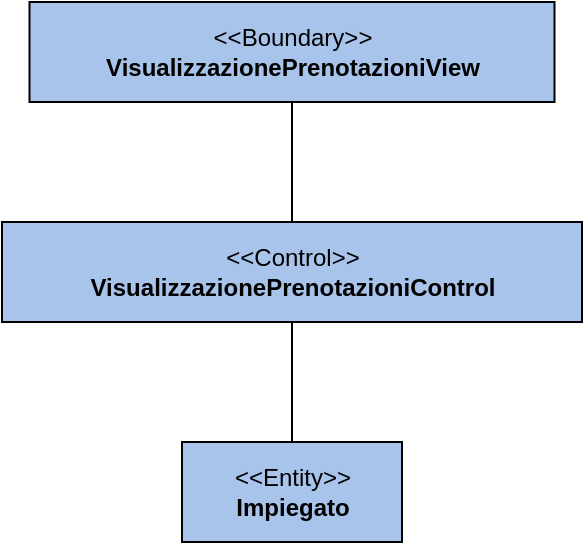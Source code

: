 <mxfile version="13.9.6" type="device"><diagram name="Page-1" id="929967ad-93f9-6ef4-fab6-5d389245f69c"><mxGraphModel dx="1422" dy="791" grid="1" gridSize="10" guides="1" tooltips="1" connect="1" arrows="1" fold="1" page="1" pageScale="1.5" pageWidth="1169" pageHeight="826" background="none" math="0" shadow="0"><root><mxCell id="0" style=";html=1;"/><mxCell id="1" style=";html=1;" parent="0"/><mxCell id="qwX3oTCfdqMI3JBmAdr7-1" value="&amp;lt;&amp;lt;Entity&amp;gt;&amp;gt;&lt;br&gt;&lt;b&gt;Impiegato&lt;br&gt;&lt;/b&gt;" style="html=1;fillColor=#A9C4EB;" vertex="1" parent="1"><mxGeometry x="510" y="450" width="110" height="50" as="geometry"/></mxCell><mxCell id="qwX3oTCfdqMI3JBmAdr7-8" value="&amp;lt;&amp;lt;Boundary&amp;gt;&amp;gt;&lt;br&gt;&lt;b&gt;VisualizzazionePrenotazioniView&lt;/b&gt;" style="html=1;fillColor=#A9C4EB;" vertex="1" parent="1"><mxGeometry x="433.75" y="230" width="262.5" height="50" as="geometry"/></mxCell><mxCell id="qwX3oTCfdqMI3JBmAdr7-9" value="&amp;lt;&amp;lt;Control&amp;gt;&amp;gt;&lt;br&gt;&lt;b&gt;VisualizzazionePrenotazioniControl&lt;br&gt;&lt;/b&gt;" style="html=1;fillColor=#A9C4EB;" vertex="1" parent="1"><mxGeometry x="420" y="340" width="290" height="50" as="geometry"/></mxCell><mxCell id="qwX3oTCfdqMI3JBmAdr7-11" value="" style="endArrow=none;html=1;entryX=0.5;entryY=1;entryDx=0;entryDy=0;exitX=0.5;exitY=0;exitDx=0;exitDy=0;" edge="1" parent="1" source="qwX3oTCfdqMI3JBmAdr7-9" target="qwX3oTCfdqMI3JBmAdr7-8"><mxGeometry width="50" height="50" relative="1" as="geometry"><mxPoint x="680" y="420" as="sourcePoint"/><mxPoint x="730" y="370" as="targetPoint"/></mxGeometry></mxCell><mxCell id="qwX3oTCfdqMI3JBmAdr7-13" value="" style="endArrow=none;html=1;entryX=0.5;entryY=1;entryDx=0;entryDy=0;exitX=0.5;exitY=0;exitDx=0;exitDy=0;" edge="1" parent="1" source="qwX3oTCfdqMI3JBmAdr7-1" target="qwX3oTCfdqMI3JBmAdr7-9"><mxGeometry width="50" height="50" relative="1" as="geometry"><mxPoint x="630" y="460" as="sourcePoint"/><mxPoint x="545" y="390" as="targetPoint"/></mxGeometry></mxCell></root></mxGraphModel></diagram></mxfile>